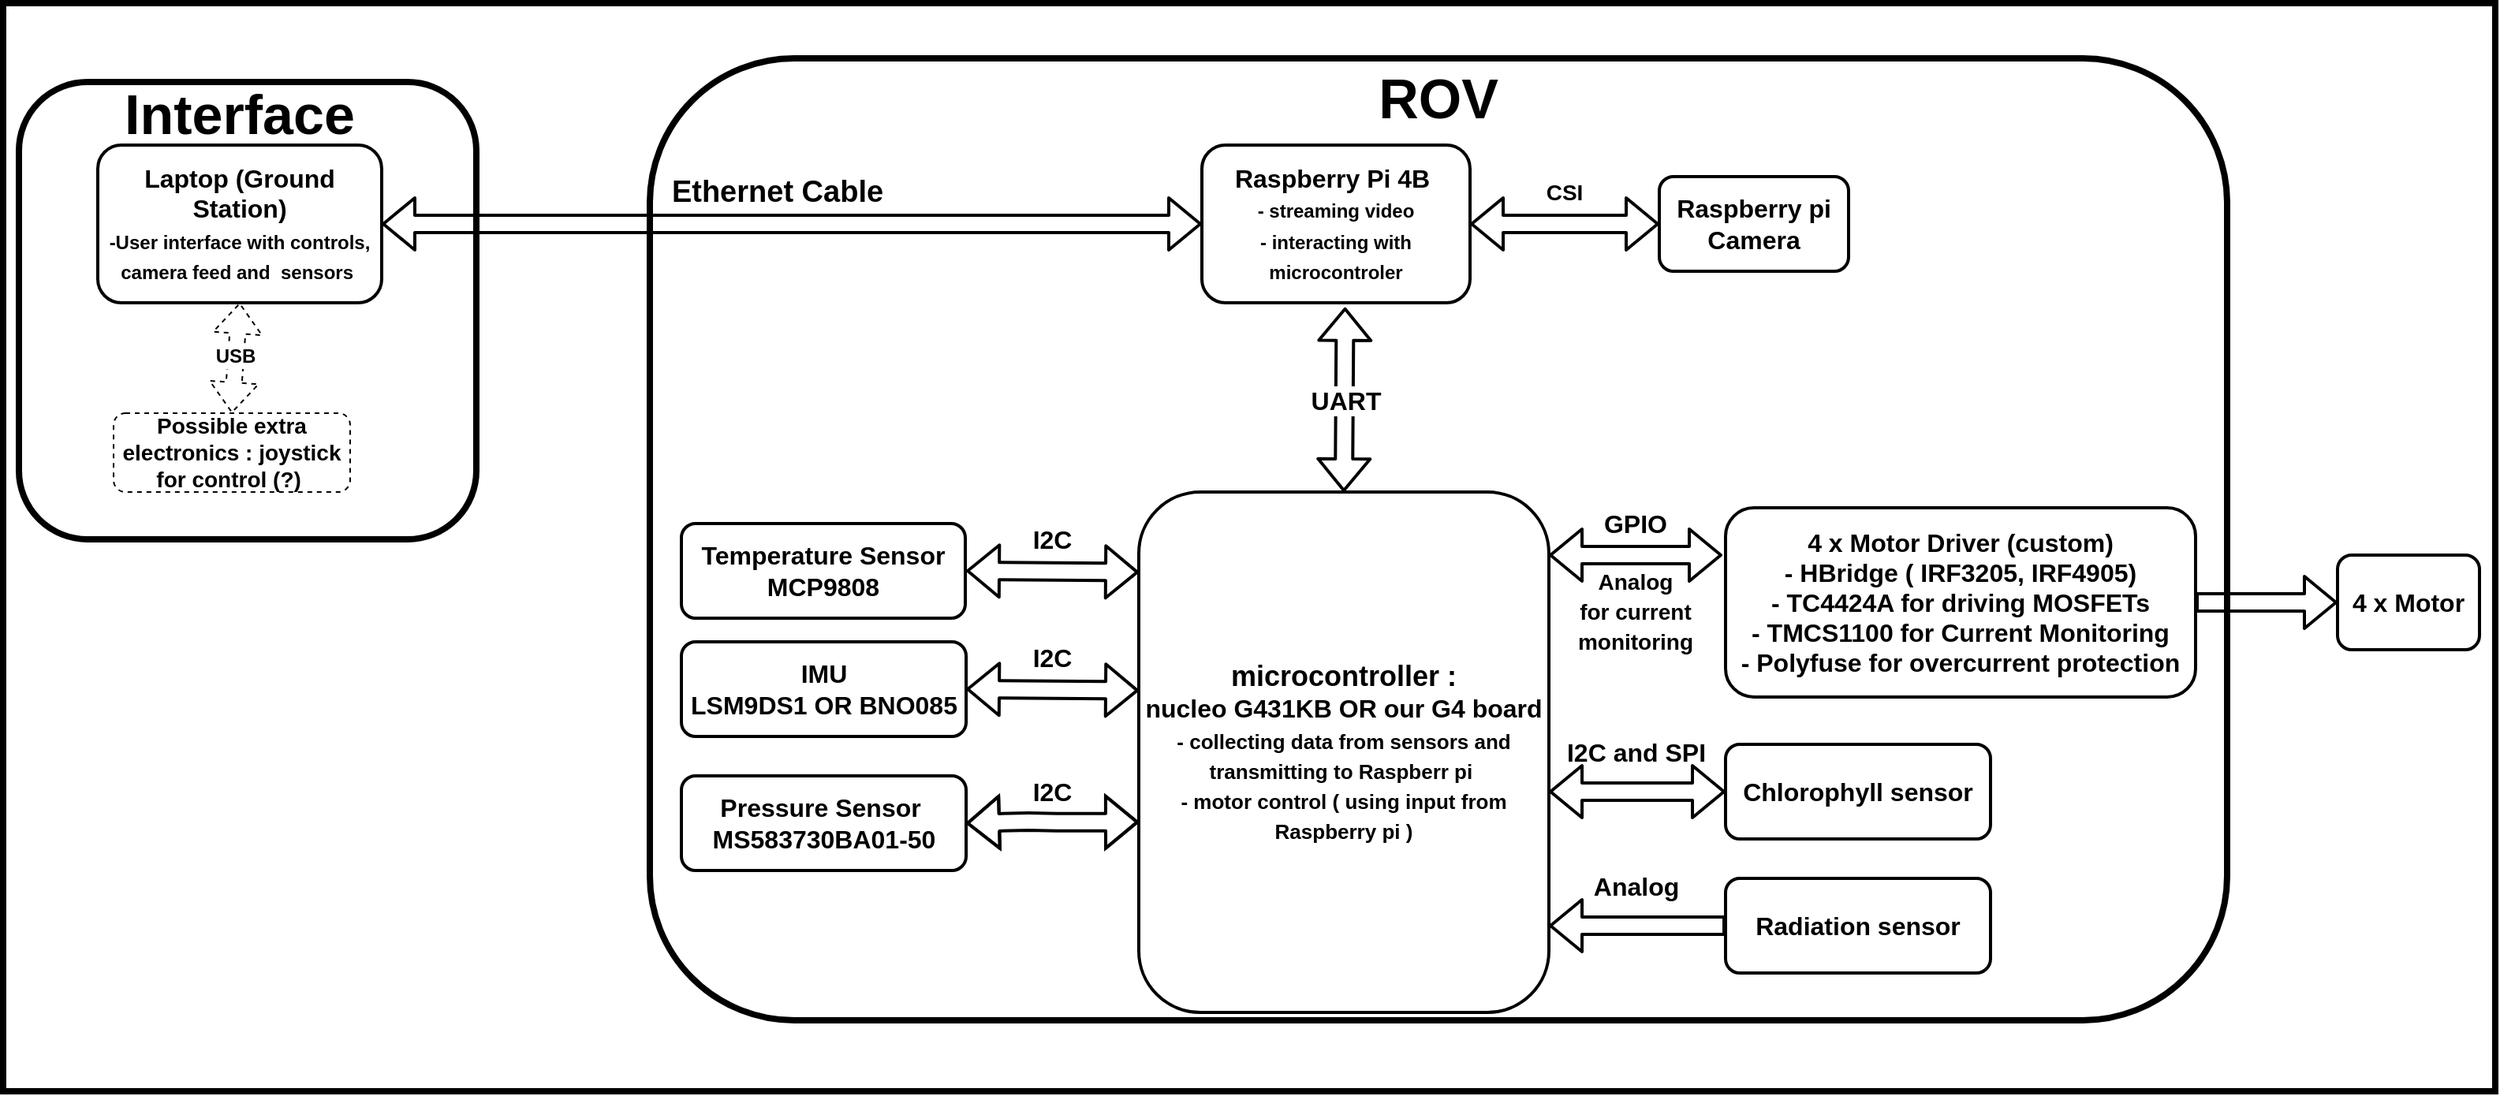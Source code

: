 <mxfile version="14.6.13" type="device"><diagram id="hdqkdjiEMWyO8RxW4Wpj" name="Page-1"><mxGraphModel dx="1913" dy="806" grid="1" gridSize="10" guides="1" tooltips="1" connect="1" arrows="1" fold="1" page="1" pageScale="1" pageWidth="827" pageHeight="1169" math="0" shadow="0"><root><mxCell id="0"/><mxCell id="1" parent="0"/><mxCell id="5NIqU_XLzIBtJvmoDy8E-10" value="" style="rounded=0;whiteSpace=wrap;html=1;fontSize=35;strokeWidth=4;" parent="1" vertex="1"><mxGeometry x="-370" y="100" width="1580" height="690" as="geometry"/></mxCell><mxCell id="5NIqU_XLzIBtJvmoDy8E-1" value="" style="rounded=1;whiteSpace=wrap;html=1;fillColor=none;strokeWidth=4;" parent="1" vertex="1"><mxGeometry x="40" y="135" width="1000" height="610" as="geometry"/></mxCell><mxCell id="-vEPqT0tpSVod4oLc9Yb-1" value="&lt;font style=&quot;font-size: 16px&quot;&gt;&lt;b style=&quot;font-size: 16px&quot;&gt;Laptop (Ground Station)&lt;br&gt;&lt;/b&gt;&lt;span style=&quot;font-size: 12px ; font-weight: 700&quot;&gt;-User interface with controls, camera feed and&amp;nbsp; sensors&amp;nbsp;&lt;/span&gt;&lt;b style=&quot;font-size: 16px&quot;&gt;&lt;br style=&quot;font-size: 16px&quot;&gt;&lt;/b&gt;&lt;/font&gt;" style="rounded=1;whiteSpace=wrap;html=1;fontSize=16;strokeWidth=2;" parent="1" vertex="1"><mxGeometry x="-310" y="190" width="180" height="100" as="geometry"/></mxCell><mxCell id="-vEPqT0tpSVod4oLc9Yb-4" value="" style="shape=flexArrow;endArrow=classic;startArrow=classic;html=1;entryX=0.5;entryY=1;entryDx=0;entryDy=0;strokeWidth=1;exitX=0.5;exitY=0;exitDx=0;exitDy=0;dashed=1;" parent="1" source="-vEPqT0tpSVod4oLc9Yb-6" target="-vEPqT0tpSVod4oLc9Yb-1" edge="1"><mxGeometry width="100" height="100" relative="1" as="geometry"><mxPoint x="155" y="360" as="sourcePoint"/><mxPoint x="230" y="340" as="targetPoint"/></mxGeometry></mxCell><mxCell id="-vEPqT0tpSVod4oLc9Yb-5" value="USB" style="edgeLabel;html=1;align=center;verticalAlign=middle;resizable=0;points=[];fontSize=12;fontStyle=1" parent="-vEPqT0tpSVod4oLc9Yb-4" vertex="1" connectable="0"><mxGeometry x="-0.168" y="-2" relative="1" as="geometry"><mxPoint x="-2" y="-7" as="offset"/></mxGeometry></mxCell><mxCell id="-vEPqT0tpSVod4oLc9Yb-6" value="Possible extra electronics : joystick for control (?)&amp;nbsp;" style="rounded=1;whiteSpace=wrap;html=1;strokeWidth=1;fontSize=14;fontStyle=1;dashed=1;" parent="1" vertex="1"><mxGeometry x="-300" y="360" width="150" height="50" as="geometry"/></mxCell><mxCell id="-vEPqT0tpSVod4oLc9Yb-7" value="" style="shape=flexArrow;endArrow=classic;startArrow=classic;html=1;fontSize=14;strokeWidth=2;exitX=1;exitY=0.5;exitDx=0;exitDy=0;entryX=0;entryY=0.5;entryDx=0;entryDy=0;" parent="1" source="-vEPqT0tpSVod4oLc9Yb-1" target="-vEPqT0tpSVod4oLc9Yb-9" edge="1"><mxGeometry width="100" height="100" relative="1" as="geometry"><mxPoint x="340" y="380" as="sourcePoint"/><mxPoint x="390" y="240" as="targetPoint"/></mxGeometry></mxCell><mxCell id="-vEPqT0tpSVod4oLc9Yb-8" value="&lt;span style=&quot;font-size: 19px;&quot;&gt;&lt;font style=&quot;font-size: 19px;&quot;&gt;Ethernet Cable&lt;/font&gt;&lt;/span&gt;" style="text;html=1;strokeColor=none;fillColor=none;align=center;verticalAlign=middle;whiteSpace=wrap;rounded=0;fontSize=19;fontStyle=1" parent="1" vertex="1"><mxGeometry x="0.52" y="210" width="240" height="20" as="geometry"/></mxCell><mxCell id="-vEPqT0tpSVod4oLc9Yb-9" value="Raspberry Pi 4B&amp;nbsp;&lt;br&gt;&lt;span style=&quot;font-size: 12px&quot;&gt;- streaming video&lt;/span&gt;&lt;br style=&quot;font-size: 12px&quot;&gt;&lt;span style=&quot;font-size: 12px&quot;&gt;- interacting with microcontroler&lt;/span&gt;&lt;br&gt;" style="rounded=1;whiteSpace=wrap;html=1;fontSize=16;strokeWidth=2;fontStyle=1" parent="1" vertex="1"><mxGeometry x="390" y="190" width="170" height="100" as="geometry"/></mxCell><mxCell id="-vEPqT0tpSVod4oLc9Yb-11" value="" style="shape=flexArrow;endArrow=classic;startArrow=classic;html=1;fontSize=16;strokeWidth=2;exitX=1;exitY=0.5;exitDx=0;exitDy=0;" parent="1" source="-vEPqT0tpSVod4oLc9Yb-9" edge="1"><mxGeometry width="100" height="100" relative="1" as="geometry"><mxPoint x="620" y="350" as="sourcePoint"/><mxPoint x="680" y="240" as="targetPoint"/></mxGeometry></mxCell><mxCell id="-vEPqT0tpSVod4oLc9Yb-13" value="&lt;b&gt;&lt;font style=&quot;font-size: 16px&quot;&gt;Raspberry pi Camera&lt;/font&gt;&lt;/b&gt;" style="rounded=1;whiteSpace=wrap;html=1;fontSize=16;strokeWidth=2;" parent="1" vertex="1"><mxGeometry x="680" y="210" width="120" height="60" as="geometry"/></mxCell><mxCell id="-vEPqT0tpSVod4oLc9Yb-14" value="&lt;b&gt;&lt;font style=&quot;font-size: 14px&quot;&gt;CSI&lt;/font&gt;&lt;/b&gt;" style="text;html=1;strokeColor=none;fillColor=none;align=center;verticalAlign=middle;whiteSpace=wrap;rounded=0;fontSize=12;" parent="1" vertex="1"><mxGeometry x="580" y="210" width="80" height="20" as="geometry"/></mxCell><mxCell id="-vEPqT0tpSVod4oLc9Yb-15" value="" style="shape=flexArrow;endArrow=classic;startArrow=classic;html=1;fontSize=16;strokeWidth=2;entryX=0.534;entryY=1.029;entryDx=0;entryDy=0;entryPerimeter=0;exitX=0.5;exitY=0;exitDx=0;exitDy=0;" parent="1" source="-vEPqT0tpSVod4oLc9Yb-16" target="-vEPqT0tpSVod4oLc9Yb-9" edge="1"><mxGeometry width="100" height="100" relative="1" as="geometry"><mxPoint x="481" y="380" as="sourcePoint"/><mxPoint x="510" y="350" as="targetPoint"/></mxGeometry></mxCell><mxCell id="-vEPqT0tpSVod4oLc9Yb-17" value="UART" style="edgeLabel;html=1;align=center;verticalAlign=middle;resizable=0;points=[];fontSize=16;fontStyle=1" parent="-vEPqT0tpSVod4oLc9Yb-15" vertex="1" connectable="0"><mxGeometry x="-0.167" y="-2" relative="1" as="geometry"><mxPoint x="-2" y="-9" as="offset"/></mxGeometry></mxCell><mxCell id="-vEPqT0tpSVod4oLc9Yb-16" value="&lt;b style=&quot;font-size: 18px&quot;&gt;microcontroller :&lt;br&gt;&lt;/b&gt;&lt;font&gt;&lt;b&gt;&lt;font style=&quot;font-size: 16px&quot;&gt;nucleo G431KB OR our G4 board&lt;/font&gt;&lt;br&gt;&lt;span style=&quot;font-size: 13px&quot;&gt;- collecting data from sensors and transmitting to Raspberr pi&amp;nbsp;&lt;/span&gt;&lt;br&gt;&lt;span style=&quot;font-size: 13px&quot;&gt;- motor control ( using input from Raspberry pi )&lt;/span&gt;&lt;/b&gt;&lt;/font&gt;" style="rounded=1;whiteSpace=wrap;html=1;fontSize=16;strokeWidth=2;" parent="1" vertex="1"><mxGeometry x="350" y="410" width="260" height="330" as="geometry"/></mxCell><mxCell id="-vEPqT0tpSVod4oLc9Yb-21" value="" style="shape=flexArrow;endArrow=classic;startArrow=classic;html=1;fontSize=16;strokeWidth=2;" parent="1" edge="1"><mxGeometry width="100" height="100" relative="1" as="geometry"><mxPoint x="610" y="450" as="sourcePoint"/><mxPoint x="720" y="450" as="targetPoint"/></mxGeometry></mxCell><mxCell id="-vEPqT0tpSVod4oLc9Yb-22" value="4 x Motor Driver (custom)&lt;br&gt;- HBridge ( IRF3205, IRF4905)&lt;br&gt;- TC4424A for driving MOSFETs&lt;br&gt;- TMCS1100 for Current Monitoring&lt;br&gt;- Polyfuse for overcurrent protection" style="rounded=1;whiteSpace=wrap;html=1;fontSize=16;strokeWidth=2;fontStyle=1" parent="1" vertex="1"><mxGeometry x="722" y="420" width="298" height="120" as="geometry"/></mxCell><mxCell id="-vEPqT0tpSVod4oLc9Yb-25" value="GPIO" style="text;html=1;strokeColor=none;fillColor=none;align=center;verticalAlign=middle;whiteSpace=wrap;rounded=0;fontSize=16;fontStyle=1" parent="1" vertex="1"><mxGeometry x="640" y="420" width="50" height="20" as="geometry"/></mxCell><mxCell id="-vEPqT0tpSVod4oLc9Yb-26" value="&lt;font style=&quot;font-size: 14px&quot;&gt;Analog&lt;br&gt;for current monitoring&lt;/font&gt;" style="text;html=1;strokeColor=none;fillColor=none;align=center;verticalAlign=middle;whiteSpace=wrap;rounded=0;fontSize=16;fontStyle=1" parent="1" vertex="1"><mxGeometry x="625" y="460" width="80" height="50" as="geometry"/></mxCell><mxCell id="-vEPqT0tpSVod4oLc9Yb-27" value="4 x Motor" style="rounded=1;whiteSpace=wrap;html=1;fontSize=16;strokeWidth=2;fontStyle=1" parent="1" vertex="1"><mxGeometry x="1110" y="450" width="90" height="60" as="geometry"/></mxCell><mxCell id="-vEPqT0tpSVod4oLc9Yb-29" value="Chlorophyll sensor" style="rounded=1;whiteSpace=wrap;html=1;fontSize=16;strokeWidth=2;fontStyle=1" parent="1" vertex="1"><mxGeometry x="722" y="570" width="168" height="60" as="geometry"/></mxCell><mxCell id="-vEPqT0tpSVod4oLc9Yb-30" value="" style="shape=flexArrow;endArrow=classic;startArrow=classic;html=1;fontSize=16;strokeWidth=2;" parent="1" target="-vEPqT0tpSVod4oLc9Yb-29" edge="1"><mxGeometry width="100" height="100" relative="1" as="geometry"><mxPoint x="610" y="600" as="sourcePoint"/><mxPoint x="720" y="599.86" as="targetPoint"/></mxGeometry></mxCell><mxCell id="-vEPqT0tpSVod4oLc9Yb-31" value="I2C and SPI" style="text;html=1;strokeColor=none;fillColor=none;align=center;verticalAlign=middle;whiteSpace=wrap;rounded=0;fontSize=16;fontStyle=1" parent="1" vertex="1"><mxGeometry x="617.5" y="565" width="95" height="20" as="geometry"/></mxCell><mxCell id="-vEPqT0tpSVod4oLc9Yb-33" value="Radiation sensor" style="rounded=1;whiteSpace=wrap;html=1;fontSize=16;strokeWidth=2;fontStyle=1" parent="1" vertex="1"><mxGeometry x="722" y="655" width="168" height="60" as="geometry"/></mxCell><mxCell id="-vEPqT0tpSVod4oLc9Yb-34" value="" style="shape=flexArrow;endArrow=none;startArrow=classic;html=1;fontSize=16;strokeWidth=2;endFill=0;" parent="1" target="-vEPqT0tpSVod4oLc9Yb-33" edge="1"><mxGeometry width="100" height="100" relative="1" as="geometry"><mxPoint x="610" y="685" as="sourcePoint"/><mxPoint x="720" y="684.86" as="targetPoint"/></mxGeometry></mxCell><mxCell id="-vEPqT0tpSVod4oLc9Yb-35" value="Analog" style="text;html=1;strokeColor=none;fillColor=none;align=center;verticalAlign=middle;whiteSpace=wrap;rounded=0;fontSize=16;fontStyle=1" parent="1" vertex="1"><mxGeometry x="617.5" y="650" width="95" height="20" as="geometry"/></mxCell><mxCell id="-vEPqT0tpSVod4oLc9Yb-36" value="Pressure Sensor&amp;nbsp;&lt;br&gt;MS583730BA01-50" style="rounded=1;whiteSpace=wrap;html=1;fontSize=16;strokeWidth=2;fontStyle=1" parent="1" vertex="1"><mxGeometry x="60" y="590" width="180.52" height="60" as="geometry"/></mxCell><mxCell id="-vEPqT0tpSVod4oLc9Yb-37" value="" style="shape=flexArrow;endArrow=classic;startArrow=classic;html=1;fontSize=16;strokeWidth=2;entryX=0;entryY=0.546;entryDx=0;entryDy=0;entryPerimeter=0;exitX=1;exitY=0.5;exitDx=0;exitDy=0;" parent="1" source="-vEPqT0tpSVod4oLc9Yb-36" edge="1"><mxGeometry width="100" height="100" relative="1" as="geometry"><mxPoint x="260" y="619" as="sourcePoint"/><mxPoint x="350" y="619.32" as="targetPoint"/><Array as="points"><mxPoint x="280" y="619"/><mxPoint x="298" y="619.42"/></Array></mxGeometry></mxCell><mxCell id="-vEPqT0tpSVod4oLc9Yb-38" value="I2C&amp;nbsp;" style="text;html=1;strokeColor=none;fillColor=none;align=center;verticalAlign=middle;whiteSpace=wrap;rounded=0;fontSize=16;fontStyle=1" parent="1" vertex="1"><mxGeometry x="250.0" y="590" width="95" height="20" as="geometry"/></mxCell><mxCell id="-vEPqT0tpSVod4oLc9Yb-40" value="Temperature Sensor&lt;br&gt;MCP9808" style="rounded=1;whiteSpace=wrap;html=1;fontSize=16;strokeWidth=2;fontStyle=1" parent="1" vertex="1"><mxGeometry x="60" y="430" width="180" height="60" as="geometry"/></mxCell><mxCell id="-vEPqT0tpSVod4oLc9Yb-43" value="IMU&lt;br&gt;LSM9DS1 OR BNO085" style="rounded=1;whiteSpace=wrap;html=1;fontSize=16;strokeWidth=2;fontStyle=1" parent="1" vertex="1"><mxGeometry x="60" y="505" width="180.52" height="60" as="geometry"/></mxCell><mxCell id="-vEPqT0tpSVod4oLc9Yb-44" value="" style="shape=flexArrow;endArrow=classic;startArrow=classic;html=1;fontSize=16;strokeWidth=2;exitX=1;exitY=0.5;exitDx=0;exitDy=0;entryX=-0.002;entryY=0.121;entryDx=0;entryDy=0;entryPerimeter=0;" parent="1" source="-vEPqT0tpSVod4oLc9Yb-43" edge="1"><mxGeometry width="100" height="100" relative="1" as="geometry"><mxPoint x="240.52" y="625" as="sourcePoint"/><mxPoint x="350.0" y="535.82" as="targetPoint"/></mxGeometry></mxCell><mxCell id="-vEPqT0tpSVod4oLc9Yb-49" value="" style="shape=flexArrow;endArrow=classic;startArrow=classic;html=1;fontSize=16;strokeWidth=2;exitX=1;exitY=0.5;exitDx=0;exitDy=0;entryX=-0.002;entryY=0.121;entryDx=0;entryDy=0;entryPerimeter=0;" parent="1" edge="1"><mxGeometry width="100" height="100" relative="1" as="geometry"><mxPoint x="240.52" y="460" as="sourcePoint"/><mxPoint x="350.0" y="460.82" as="targetPoint"/></mxGeometry></mxCell><mxCell id="-vEPqT0tpSVod4oLc9Yb-50" value="I2C&amp;nbsp;" style="text;html=1;strokeColor=none;fillColor=none;align=center;verticalAlign=middle;whiteSpace=wrap;rounded=0;fontSize=16;fontStyle=1" parent="1" vertex="1"><mxGeometry x="250" y="430" width="95" height="20" as="geometry"/></mxCell><mxCell id="-vEPqT0tpSVod4oLc9Yb-51" value="I2C&amp;nbsp;" style="text;html=1;strokeColor=none;fillColor=none;align=center;verticalAlign=middle;whiteSpace=wrap;rounded=0;fontSize=16;fontStyle=1" parent="1" vertex="1"><mxGeometry x="250" y="505" width="95" height="20" as="geometry"/></mxCell><mxCell id="5NIqU_XLzIBtJvmoDy8E-2" value="" style="rounded=1;whiteSpace=wrap;html=1;strokeWidth=4;fillColor=none;" parent="1" vertex="1"><mxGeometry x="-360" y="150" width="290" height="290" as="geometry"/></mxCell><mxCell id="5NIqU_XLzIBtJvmoDy8E-3" value="ROV" style="text;html=1;strokeColor=none;fillColor=none;align=center;verticalAlign=middle;whiteSpace=wrap;rounded=0;fontSize=35;fontStyle=1" parent="1" vertex="1"><mxGeometry x="520" y="150" width="40" height="20" as="geometry"/></mxCell><mxCell id="5NIqU_XLzIBtJvmoDy8E-8" value="Interface" style="text;html=1;strokeColor=none;fillColor=none;align=center;verticalAlign=middle;whiteSpace=wrap;rounded=0;fontSize=35;fontStyle=1" parent="1" vertex="1"><mxGeometry x="-240" y="160" width="40" height="20" as="geometry"/></mxCell><mxCell id="-vEPqT0tpSVod4oLc9Yb-24" value="" style="shape=flexArrow;endArrow=classic;html=1;fontSize=16;strokeWidth=2;exitX=1;exitY=0.5;exitDx=0;exitDy=0;entryX=0;entryY=0.5;entryDx=0;entryDy=0;" parent="1" source="-vEPqT0tpSVod4oLc9Yb-22" target="-vEPqT0tpSVod4oLc9Yb-27" edge="1"><mxGeometry width="50" height="50" relative="1" as="geometry"><mxPoint x="890" y="500" as="sourcePoint"/><mxPoint x="950" y="450" as="targetPoint"/></mxGeometry></mxCell></root></mxGraphModel></diagram></mxfile>